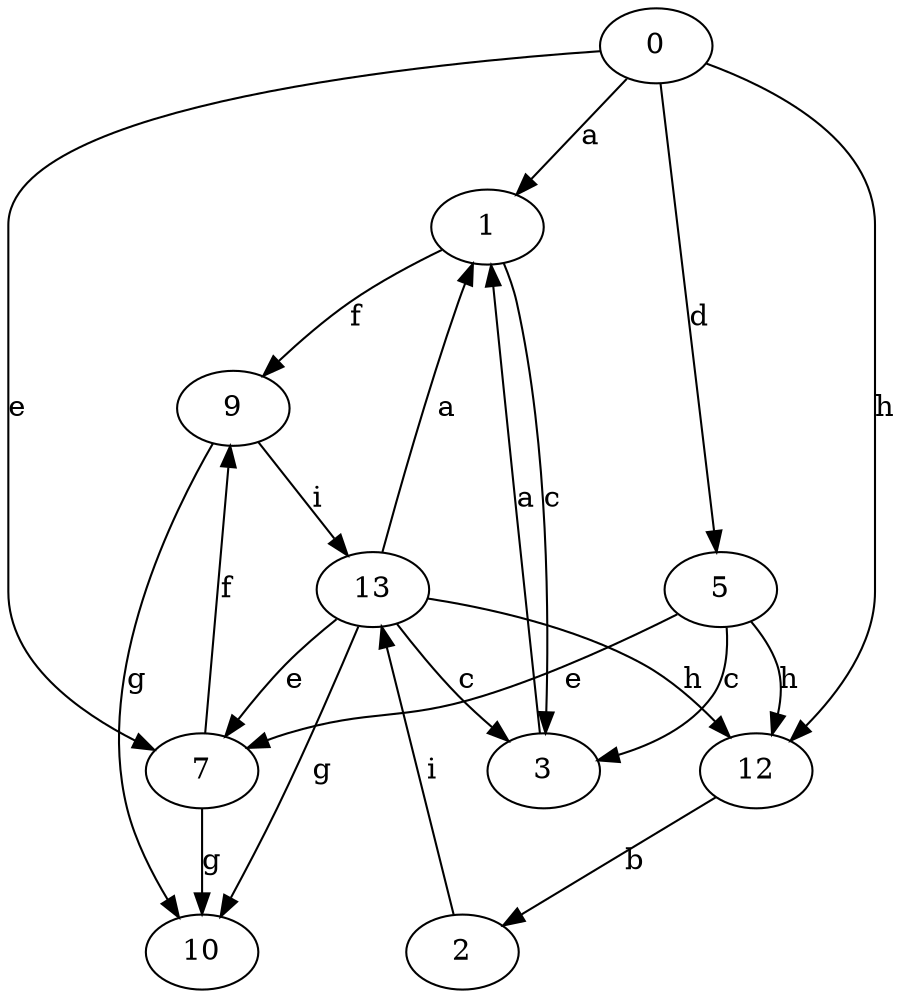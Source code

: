 strict digraph  {
0;
1;
2;
3;
5;
7;
9;
10;
12;
13;
0 -> 1  [label=a];
0 -> 5  [label=d];
0 -> 7  [label=e];
0 -> 12  [label=h];
1 -> 3  [label=c];
1 -> 9  [label=f];
2 -> 13  [label=i];
3 -> 1  [label=a];
5 -> 3  [label=c];
5 -> 7  [label=e];
5 -> 12  [label=h];
7 -> 9  [label=f];
7 -> 10  [label=g];
9 -> 10  [label=g];
9 -> 13  [label=i];
12 -> 2  [label=b];
13 -> 1  [label=a];
13 -> 3  [label=c];
13 -> 7  [label=e];
13 -> 10  [label=g];
13 -> 12  [label=h];
}
